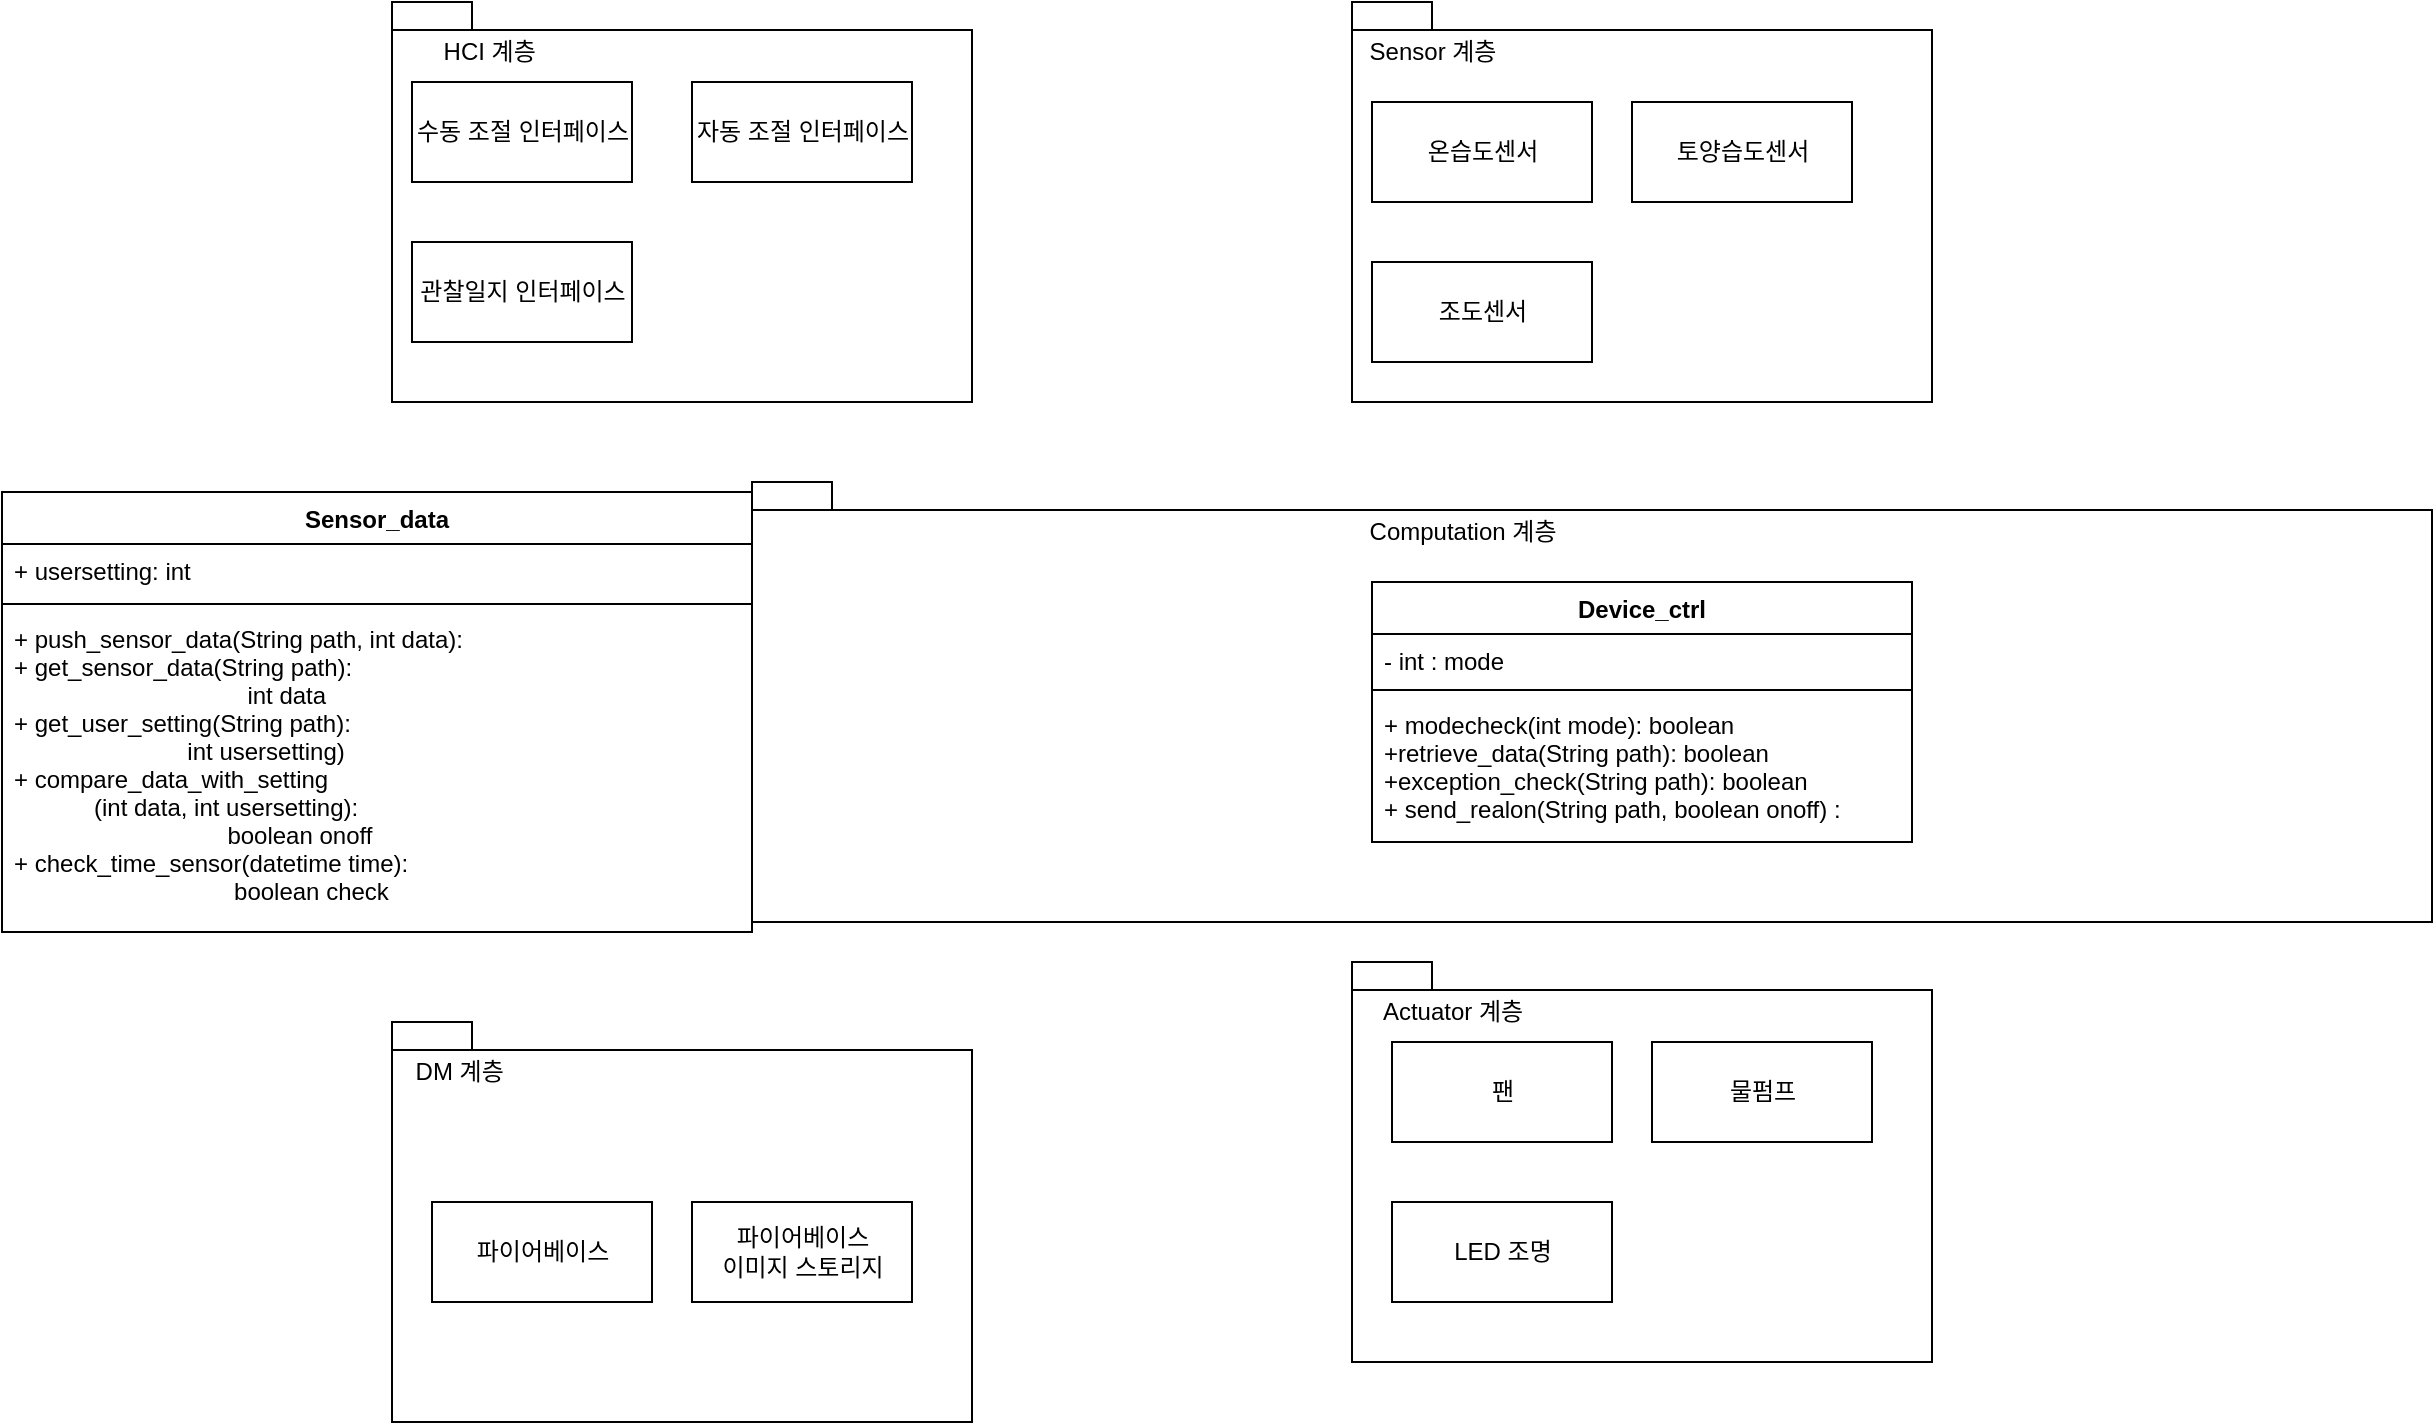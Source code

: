 <mxfile version="20.5.3" type="github">
  <diagram id="5TFY0RSoF_oyEnKReRna" name="페이지-1">
    <mxGraphModel dx="903" dy="497" grid="1" gridSize="10" guides="1" tooltips="1" connect="1" arrows="1" fold="1" page="1" pageScale="1" pageWidth="3300" pageHeight="4681" math="0" shadow="0">
      <root>
        <mxCell id="0" />
        <mxCell id="1" parent="0" />
        <mxCell id="81hpgJaHbPO_6i5AqK1I-1" value="" style="shape=folder;fontStyle=1;spacingTop=10;tabWidth=40;tabHeight=14;tabPosition=left;html=1;" vertex="1" parent="1">
          <mxGeometry x="250" y="50" width="290" height="200" as="geometry" />
        </mxCell>
        <mxCell id="81hpgJaHbPO_6i5AqK1I-2" value="" style="shape=folder;fontStyle=1;spacingTop=10;tabWidth=40;tabHeight=14;tabPosition=left;html=1;" vertex="1" parent="1">
          <mxGeometry x="730" y="530" width="290" height="200" as="geometry" />
        </mxCell>
        <mxCell id="81hpgJaHbPO_6i5AqK1I-3" value="" style="shape=folder;fontStyle=1;spacingTop=10;tabWidth=40;tabHeight=14;tabPosition=left;html=1;" vertex="1" parent="1">
          <mxGeometry x="730" y="50" width="290" height="200" as="geometry" />
        </mxCell>
        <mxCell id="81hpgJaHbPO_6i5AqK1I-4" value="" style="shape=folder;fontStyle=1;spacingTop=10;tabWidth=40;tabHeight=14;tabPosition=left;html=1;" vertex="1" parent="1">
          <mxGeometry x="430" y="290" width="840" height="220" as="geometry" />
        </mxCell>
        <mxCell id="81hpgJaHbPO_6i5AqK1I-5" value="" style="shape=folder;fontStyle=1;spacingTop=10;tabWidth=40;tabHeight=14;tabPosition=left;html=1;" vertex="1" parent="1">
          <mxGeometry x="250" y="560" width="290" height="200" as="geometry" />
        </mxCell>
        <mxCell id="81hpgJaHbPO_6i5AqK1I-12" value="온습도센서" style="html=1;" vertex="1" parent="1">
          <mxGeometry x="740" y="100" width="110" height="50" as="geometry" />
        </mxCell>
        <mxCell id="81hpgJaHbPO_6i5AqK1I-13" value="&amp;nbsp;Sensor 계층&amp;nbsp;" style="text;html=1;align=center;verticalAlign=middle;resizable=0;points=[];autosize=1;strokeColor=none;fillColor=none;" vertex="1" parent="1">
          <mxGeometry x="720" y="60" width="100" height="30" as="geometry" />
        </mxCell>
        <mxCell id="81hpgJaHbPO_6i5AqK1I-14" value="토양습도센서" style="html=1;" vertex="1" parent="1">
          <mxGeometry x="870" y="100" width="110" height="50" as="geometry" />
        </mxCell>
        <mxCell id="81hpgJaHbPO_6i5AqK1I-15" value="조도센서" style="html=1;" vertex="1" parent="1">
          <mxGeometry x="740" y="180" width="110" height="50" as="geometry" />
        </mxCell>
        <mxCell id="81hpgJaHbPO_6i5AqK1I-16" value="팬" style="html=1;" vertex="1" parent="1">
          <mxGeometry x="750" y="570" width="110" height="50" as="geometry" />
        </mxCell>
        <mxCell id="81hpgJaHbPO_6i5AqK1I-17" value="물펌프" style="html=1;" vertex="1" parent="1">
          <mxGeometry x="880" y="570" width="110" height="50" as="geometry" />
        </mxCell>
        <mxCell id="81hpgJaHbPO_6i5AqK1I-18" value="LED 조명" style="html=1;" vertex="1" parent="1">
          <mxGeometry x="750" y="650" width="110" height="50" as="geometry" />
        </mxCell>
        <mxCell id="81hpgJaHbPO_6i5AqK1I-19" value="수동 조절 인터페이스" style="html=1;" vertex="1" parent="1">
          <mxGeometry x="260" y="90" width="110" height="50" as="geometry" />
        </mxCell>
        <mxCell id="81hpgJaHbPO_6i5AqK1I-20" value="자동 조절 인터페이스" style="html=1;" vertex="1" parent="1">
          <mxGeometry x="400" y="90" width="110" height="50" as="geometry" />
        </mxCell>
        <mxCell id="81hpgJaHbPO_6i5AqK1I-21" value="관찰일지 인터페이스" style="html=1;" vertex="1" parent="1">
          <mxGeometry x="260" y="170" width="110" height="50" as="geometry" />
        </mxCell>
        <mxCell id="81hpgJaHbPO_6i5AqK1I-22" value="&amp;nbsp;Computation&amp;nbsp;&lt;span style=&quot;color: rgba(0, 0, 0, 0); font-family: monospace; font-size: 0px; text-align: start;&quot;&gt;CmxGraphModel%3E%3Croot%3E%3CmxCell%20id%3D%220%22%2F%3E%3CmxCell%20id%3D%221%22%20parent%3D%220%22%2F%3E%3CmxCell%20id%3D%222%22%20value%3D%22%26amp%3Bnbsp%3B%EC%84%BC%EC%84%9C%20%EA%B3%84%EC%B8%B5%26amp%3Bnbsp%3B%22%20style%3D%22text%3Bhtml%3D1%3Balign%3Dcenter%3BverticalAlign%3Dmiddle%3Bresizable%3D0%3Bpoints%3D%5B%5D%3Bautosize%3D1%3BstrokeColor%3Dnone%3BfillColor%3Dnone%3B%22%20vertex%3D%221%22%20parent%3D%221%22%3E%3CmxGeometry%20x%3D%22730%22%20y%3D%2260%22%20width%3D%2280%22%20height%3D%2230%22%20as%3D%22geometry%22%2F%3E%3C%2FmxCell%3E%3C%2Froot%3E%3C%2FmxGraphModel%3E&amp;nbsp;&lt;/span&gt;계층&amp;nbsp;" style="text;html=1;align=center;verticalAlign=middle;resizable=0;points=[];autosize=1;strokeColor=none;fillColor=none;" vertex="1" parent="1">
          <mxGeometry x="720" y="300" width="130" height="30" as="geometry" />
        </mxCell>
        <mxCell id="81hpgJaHbPO_6i5AqK1I-23" value="&amp;nbsp;Actuator&amp;nbsp;&lt;span style=&quot;color: rgba(0, 0, 0, 0); font-family: monospace; font-size: 0px; text-align: start;&quot;&gt;3CmxGraphModel%3E%3Croot%3E%3CmxCell%20id%3D%220%22%2F%3E%3CmxCell%20id%3D%221%22%20parent%3D%220%22%2F%3E%3CmxCell%20id%3D%222%22%20value%3D%22%26amp%3Bnbsp%3B%EC%84%BC%EC%84%9C%20%EA%B3%84%EC%B8%B5%26amp%3Bnbsp%3B%22%20style%3D%22text%3Bhtml%3D1%3Balign%3Dcenter%3BverticalAlign%3Dmiddle%3Bresizable%3D0%3Bpoints%3D%5B%5D%3Bautosize%3D1%3BstrokeColor%3Dnone%3BfillColor%3Dnone%3B%22%20vertex%3D%221%22%20parent%3D%221%22%3E%3CmxGeometry%20x%3D%22730%22%20y%3D%2260%22%20width%3D%2280%22%20height%3D%2230%22%20as%3D%22geometry%22%2F%3E%3C%2FmxCell%3E%3C%2Froot%3E%3C%2FmxGraphModel%3E&amp;nbsp;&amp;nbsp;&lt;/span&gt;계층&amp;nbsp;" style="text;html=1;align=center;verticalAlign=middle;resizable=0;points=[];autosize=1;strokeColor=none;fillColor=none;" vertex="1" parent="1">
          <mxGeometry x="730" y="540" width="100" height="30" as="geometry" />
        </mxCell>
        <mxCell id="81hpgJaHbPO_6i5AqK1I-25" value="HCI 계층&amp;nbsp;" style="text;html=1;align=center;verticalAlign=middle;resizable=0;points=[];autosize=1;strokeColor=none;fillColor=none;" vertex="1" parent="1">
          <mxGeometry x="265" y="60" width="70" height="30" as="geometry" />
        </mxCell>
        <mxCell id="81hpgJaHbPO_6i5AqK1I-26" value="DM 계층&amp;nbsp;" style="text;html=1;align=center;verticalAlign=middle;resizable=0;points=[];autosize=1;strokeColor=none;fillColor=none;" vertex="1" parent="1">
          <mxGeometry x="250" y="570" width="70" height="30" as="geometry" />
        </mxCell>
        <mxCell id="81hpgJaHbPO_6i5AqK1I-27" value="파이어베이스" style="html=1;" vertex="1" parent="1">
          <mxGeometry x="270" y="650" width="110" height="50" as="geometry" />
        </mxCell>
        <mxCell id="81hpgJaHbPO_6i5AqK1I-28" value="파이어베이스 &lt;br&gt;이미지 스토리지" style="html=1;" vertex="1" parent="1">
          <mxGeometry x="400" y="650" width="110" height="50" as="geometry" />
        </mxCell>
        <mxCell id="81hpgJaHbPO_6i5AqK1I-30" value="Device_ctrl" style="swimlane;fontStyle=1;align=center;verticalAlign=top;childLayout=stackLayout;horizontal=1;startSize=26;horizontalStack=0;resizeParent=1;resizeParentMax=0;resizeLast=0;collapsible=1;marginBottom=0;" vertex="1" parent="1">
          <mxGeometry x="740" y="340" width="270" height="130" as="geometry" />
        </mxCell>
        <mxCell id="81hpgJaHbPO_6i5AqK1I-31" value="- int : mode&#xa;" style="text;strokeColor=none;fillColor=none;align=left;verticalAlign=top;spacingLeft=4;spacingRight=4;overflow=hidden;rotatable=0;points=[[0,0.5],[1,0.5]];portConstraint=eastwest;" vertex="1" parent="81hpgJaHbPO_6i5AqK1I-30">
          <mxGeometry y="26" width="270" height="24" as="geometry" />
        </mxCell>
        <mxCell id="81hpgJaHbPO_6i5AqK1I-32" value="" style="line;strokeWidth=1;fillColor=none;align=left;verticalAlign=middle;spacingTop=-1;spacingLeft=3;spacingRight=3;rotatable=0;labelPosition=right;points=[];portConstraint=eastwest;strokeColor=inherit;" vertex="1" parent="81hpgJaHbPO_6i5AqK1I-30">
          <mxGeometry y="50" width="270" height="8" as="geometry" />
        </mxCell>
        <mxCell id="81hpgJaHbPO_6i5AqK1I-33" value="+ modecheck(int mode): boolean&#xa;+retrieve_data(String path): boolean&#xa;+exception_check(String path): boolean&#xa;+ send_realon(String path, boolean onoff) :" style="text;strokeColor=none;fillColor=none;align=left;verticalAlign=top;spacingLeft=4;spacingRight=4;overflow=hidden;rotatable=0;points=[[0,0.5],[1,0.5]];portConstraint=eastwest;" vertex="1" parent="81hpgJaHbPO_6i5AqK1I-30">
          <mxGeometry y="58" width="270" height="72" as="geometry" />
        </mxCell>
        <mxCell id="81hpgJaHbPO_6i5AqK1I-34" value="Sensor_data" style="swimlane;fontStyle=1;align=center;verticalAlign=top;childLayout=stackLayout;horizontal=1;startSize=26;horizontalStack=0;resizeParent=1;resizeParentMax=0;resizeLast=0;collapsible=1;marginBottom=0;" vertex="1" parent="1">
          <mxGeometry x="55" y="295" width="375" height="220" as="geometry" />
        </mxCell>
        <mxCell id="81hpgJaHbPO_6i5AqK1I-35" value="+ usersetting: int" style="text;strokeColor=none;fillColor=none;align=left;verticalAlign=top;spacingLeft=4;spacingRight=4;overflow=hidden;rotatable=0;points=[[0,0.5],[1,0.5]];portConstraint=eastwest;" vertex="1" parent="81hpgJaHbPO_6i5AqK1I-34">
          <mxGeometry y="26" width="375" height="26" as="geometry" />
        </mxCell>
        <mxCell id="81hpgJaHbPO_6i5AqK1I-36" value="" style="line;strokeWidth=1;fillColor=none;align=left;verticalAlign=middle;spacingTop=-1;spacingLeft=3;spacingRight=3;rotatable=0;labelPosition=right;points=[];portConstraint=eastwest;strokeColor=inherit;" vertex="1" parent="81hpgJaHbPO_6i5AqK1I-34">
          <mxGeometry y="52" width="375" height="8" as="geometry" />
        </mxCell>
        <mxCell id="81hpgJaHbPO_6i5AqK1I-37" value="+ push_sensor_data(String path, int data):&#xa;+ get_sensor_data(String path):&#xa;                                   int data&#xa;+ get_user_setting(String path):&#xa;                          int usersetting)&#xa;+ compare_data_with_setting&#xa;            (int data, int usersetting):&#xa;                                boolean onoff&#xa;+ check_time_sensor(datetime time):&#xa;                                 boolean check" style="text;strokeColor=none;fillColor=none;align=left;verticalAlign=top;spacingLeft=4;spacingRight=4;overflow=hidden;rotatable=0;points=[[0,0.5],[1,0.5]];portConstraint=eastwest;" vertex="1" parent="81hpgJaHbPO_6i5AqK1I-34">
          <mxGeometry y="60" width="375" height="160" as="geometry" />
        </mxCell>
      </root>
    </mxGraphModel>
  </diagram>
</mxfile>
